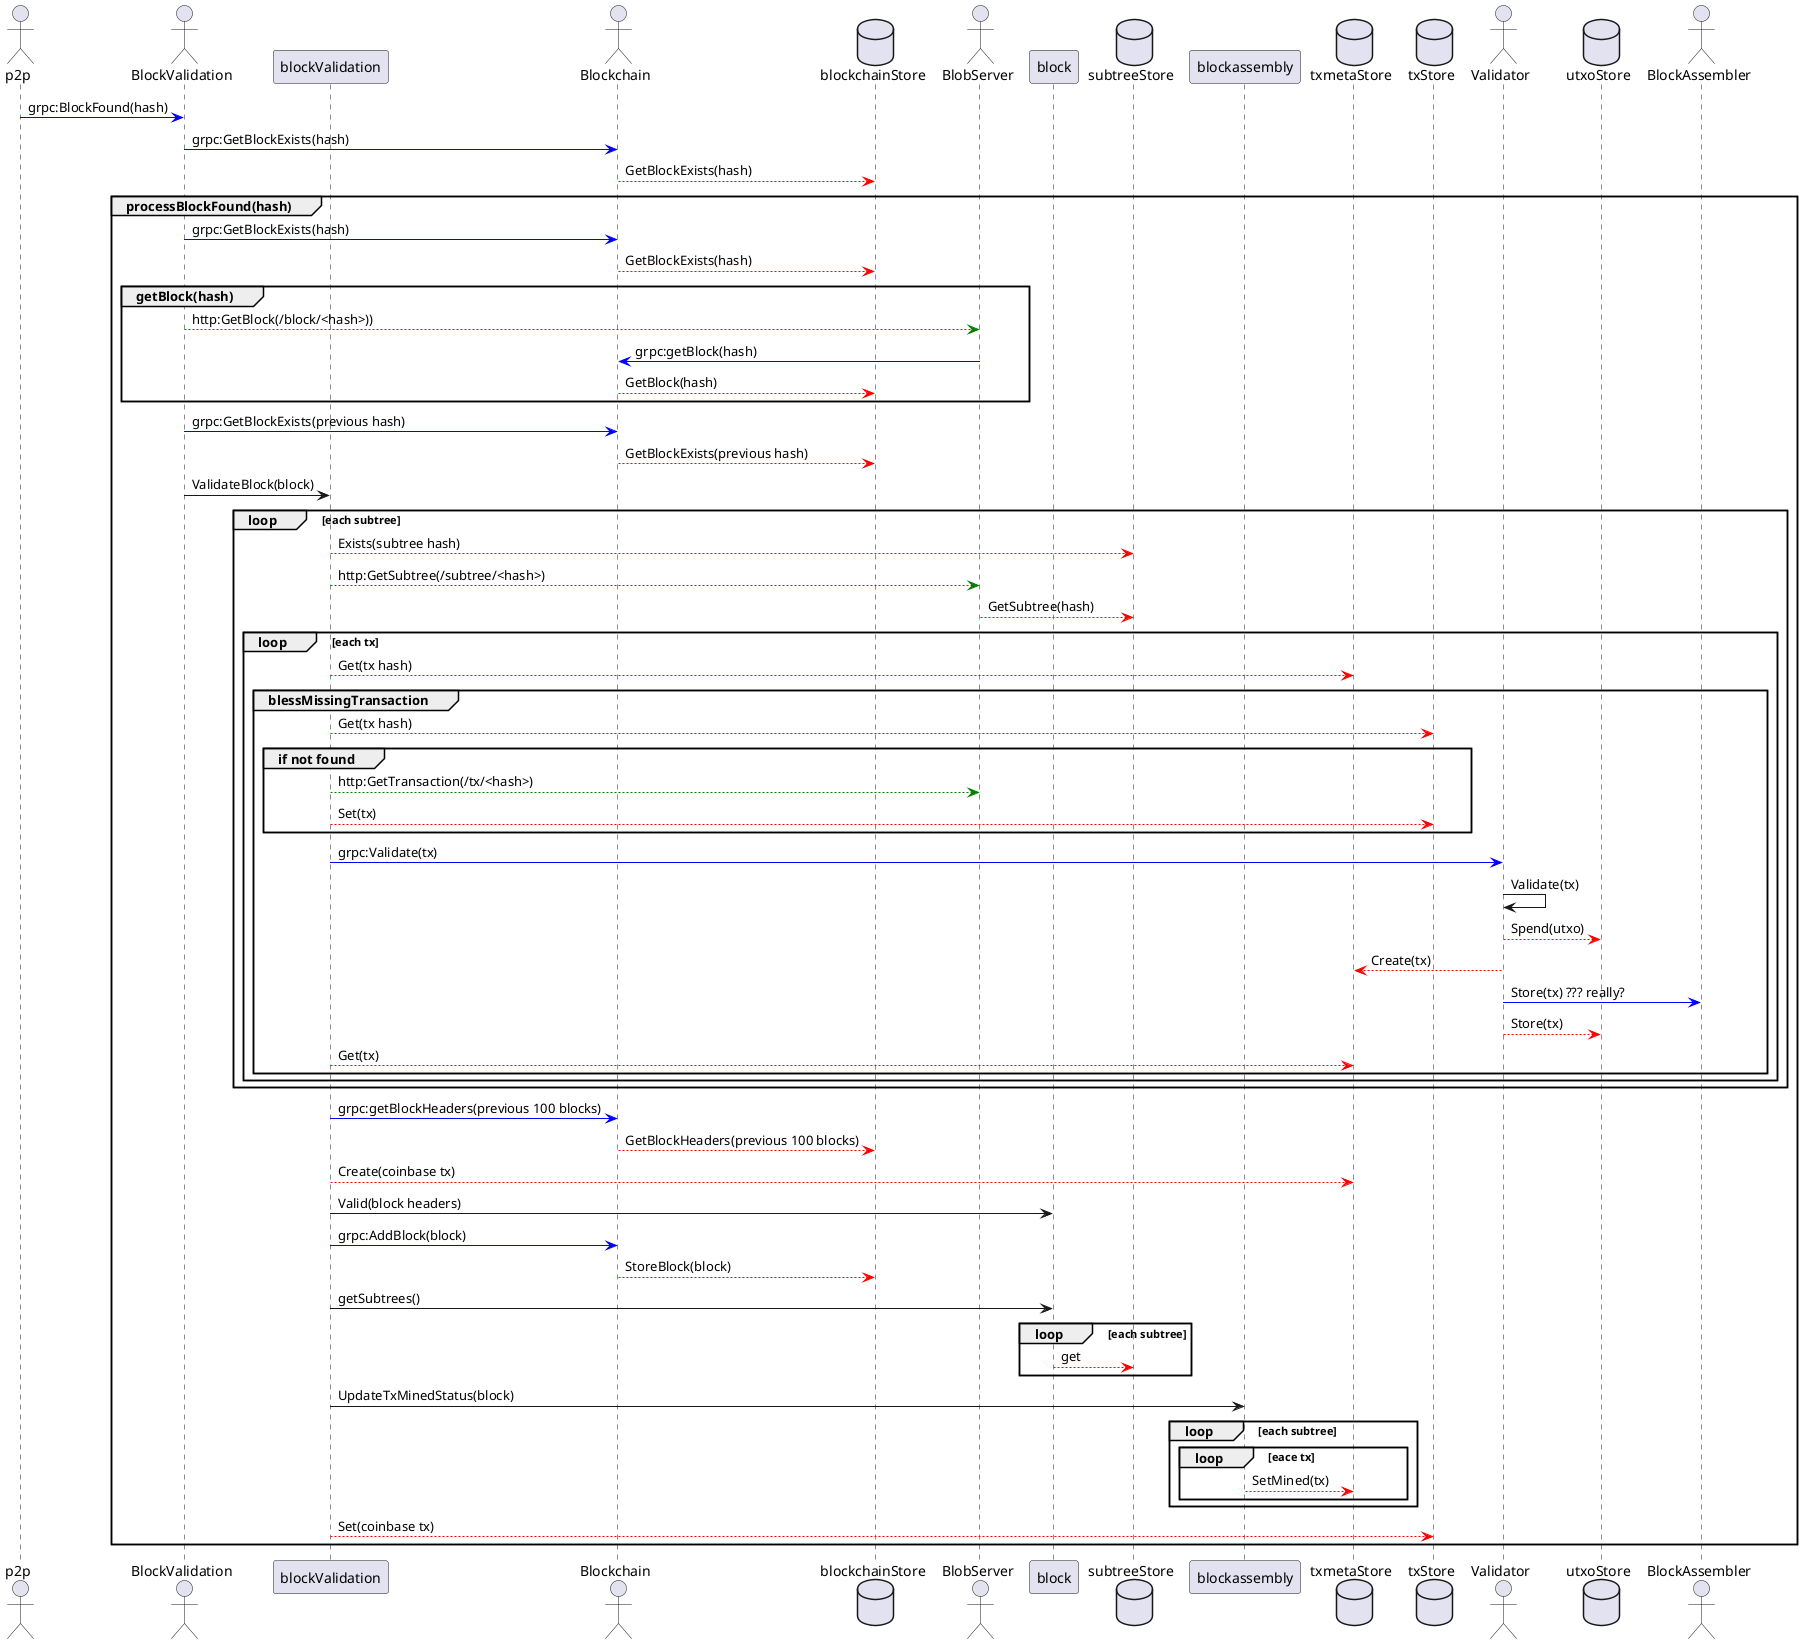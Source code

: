 @startuml overview
actor p2p
actor BlockValidation
participant blockValidation
actor Blockchain
database blockchainStore
actor BlobServer
participant block
database subtreeStore
participant blockassembly
database txmetaStore
database txStore
actor Validator
database utxoStore
actor BlockAssembler


p2p -[#blue]> BlockValidation : grpc:BlockFound(hash)
BlockValidation -[#blue]> Blockchain : grpc:GetBlockExists(hash)
Blockchain -[#red]-> blockchainStore : GetBlockExists(hash)
group processBlockFound(hash)
BlockValidation -[#blue]> Blockchain : grpc:GetBlockExists(hash)
Blockchain -[#red]-> blockchainStore : GetBlockExists(hash)
group getBlock(hash)
BlockValidation -[#green]--> BlobServer : http:GetBlock(/block/<hash>))
BlobServer -[#blue]> Blockchain : grpc:getBlock(hash)
Blockchain -[#red]-> blockchainStore : GetBlock(hash)
end
BlockValidation -[#blue]> Blockchain : grpc:GetBlockExists(previous hash)
Blockchain -[#red]-> blockchainStore : GetBlockExists(previous hash)
BlockValidation -> blockValidation : ValidateBlock(block)

loop each subtree
blockValidation -[#red]-> subtreeStore : Exists(subtree hash)
blockValidation -[#green]--> BlobServer : http:GetSubtree(/subtree/<hash>)
BlobServer -[#red]-> subtreeStore : GetSubtree(hash)
loop each tx
blockValidation -[#red]-> txmetaStore : Get(tx hash)
group blessMissingTransaction
blockValidation -[#red]-> txStore: Get(tx hash)
group if not found
blockValidation -[#green]--> BlobServer : http:GetTransaction(/tx/<hash>)
blockValidation -[#red]-> txStore : Set(tx)
end
blockValidation -[#blue]> Validator : grpc:Validate(tx)
Validator -> Validator : Validate(tx)
Validator -[#red]-> utxoStore : Spend(utxo)
Validator -[#red]-> txmetaStore : Create(tx)
Validator -[#blue]> BlockAssembler : Store(tx) ??? really?
Validator -[#red]-> utxoStore : Store(tx)
blockValidation -[#red]-> txmetaStore : Get(tx)
end
end
end
blockValidation -[#blue]> Blockchain : grpc:getBlockHeaders(previous 100 blocks)
Blockchain -[#red]-> blockchainStore : GetBlockHeaders(previous 100 blocks)
blockValidation -[#red]-> txmetaStore : Create(coinbase tx)
blockValidation -> block : Valid(block headers)
blockValidation -[#blue]> Blockchain : grpc:AddBlock(block)
Blockchain -[#red]-> blockchainStore : StoreBlock(block)
blockValidation -> block : getSubtrees()
loop each subtree
block -[#red]-> subtreeStore : get

end
blockValidation -> blockassembly : UpdateTxMinedStatus(block)
loop each subtree
loop eace tx
blockassembly -[#red]-> txmetaStore : SetMined(tx)
end
end
blockValidation -[#red]-> txStore : Set(coinbase tx)
end
